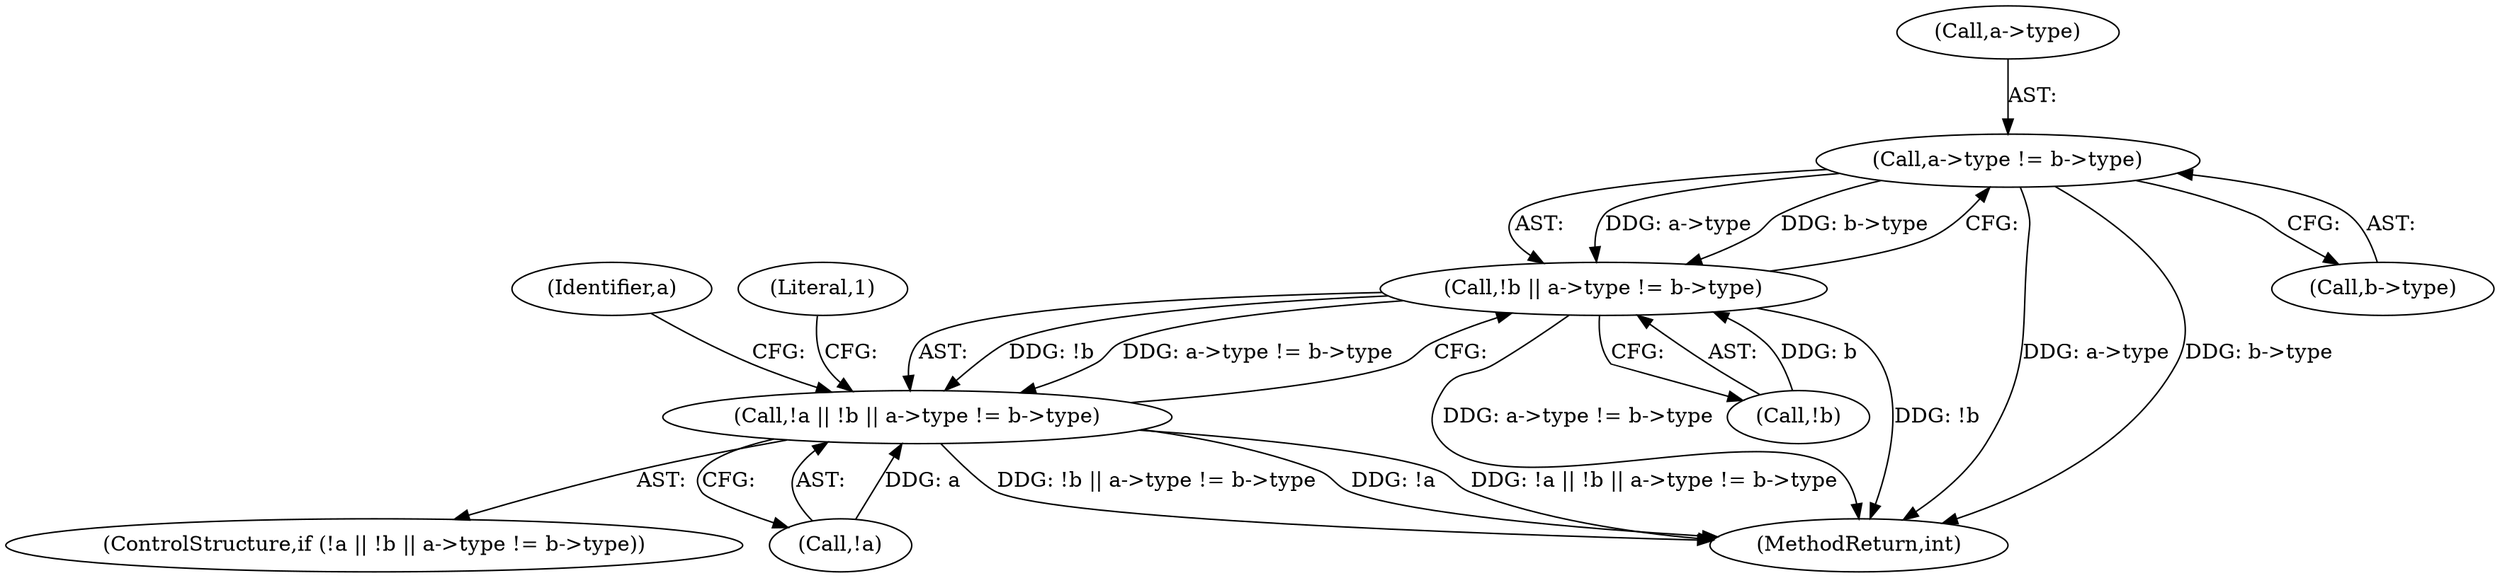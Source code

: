 digraph "0_openssl_c3c7fb07dc975dc3c9de0eddb7d8fd79fc9c67c1@pointer" {
"1000117" [label="(Call,a->type != b->type)"];
"1000114" [label="(Call,!b || a->type != b->type)"];
"1000111" [label="(Call,!a || !b || a->type != b->type)"];
"1000117" [label="(Call,a->type != b->type)"];
"1000111" [label="(Call,!a || !b || a->type != b->type)"];
"1000110" [label="(ControlStructure,if (!a || !b || a->type != b->type))"];
"1000129" [label="(Identifier,a)"];
"1000115" [label="(Call,!b)"];
"1000207" [label="(MethodReturn,int)"];
"1000126" [label="(Literal,1)"];
"1000121" [label="(Call,b->type)"];
"1000118" [label="(Call,a->type)"];
"1000112" [label="(Call,!a)"];
"1000114" [label="(Call,!b || a->type != b->type)"];
"1000117" -> "1000114"  [label="AST: "];
"1000117" -> "1000121"  [label="CFG: "];
"1000118" -> "1000117"  [label="AST: "];
"1000121" -> "1000117"  [label="AST: "];
"1000114" -> "1000117"  [label="CFG: "];
"1000117" -> "1000207"  [label="DDG: a->type"];
"1000117" -> "1000207"  [label="DDG: b->type"];
"1000117" -> "1000114"  [label="DDG: a->type"];
"1000117" -> "1000114"  [label="DDG: b->type"];
"1000114" -> "1000111"  [label="AST: "];
"1000114" -> "1000115"  [label="CFG: "];
"1000115" -> "1000114"  [label="AST: "];
"1000111" -> "1000114"  [label="CFG: "];
"1000114" -> "1000207"  [label="DDG: a->type != b->type"];
"1000114" -> "1000207"  [label="DDG: !b"];
"1000114" -> "1000111"  [label="DDG: !b"];
"1000114" -> "1000111"  [label="DDG: a->type != b->type"];
"1000115" -> "1000114"  [label="DDG: b"];
"1000111" -> "1000110"  [label="AST: "];
"1000111" -> "1000112"  [label="CFG: "];
"1000112" -> "1000111"  [label="AST: "];
"1000126" -> "1000111"  [label="CFG: "];
"1000129" -> "1000111"  [label="CFG: "];
"1000111" -> "1000207"  [label="DDG: !b || a->type != b->type"];
"1000111" -> "1000207"  [label="DDG: !a"];
"1000111" -> "1000207"  [label="DDG: !a || !b || a->type != b->type"];
"1000112" -> "1000111"  [label="DDG: a"];
}
